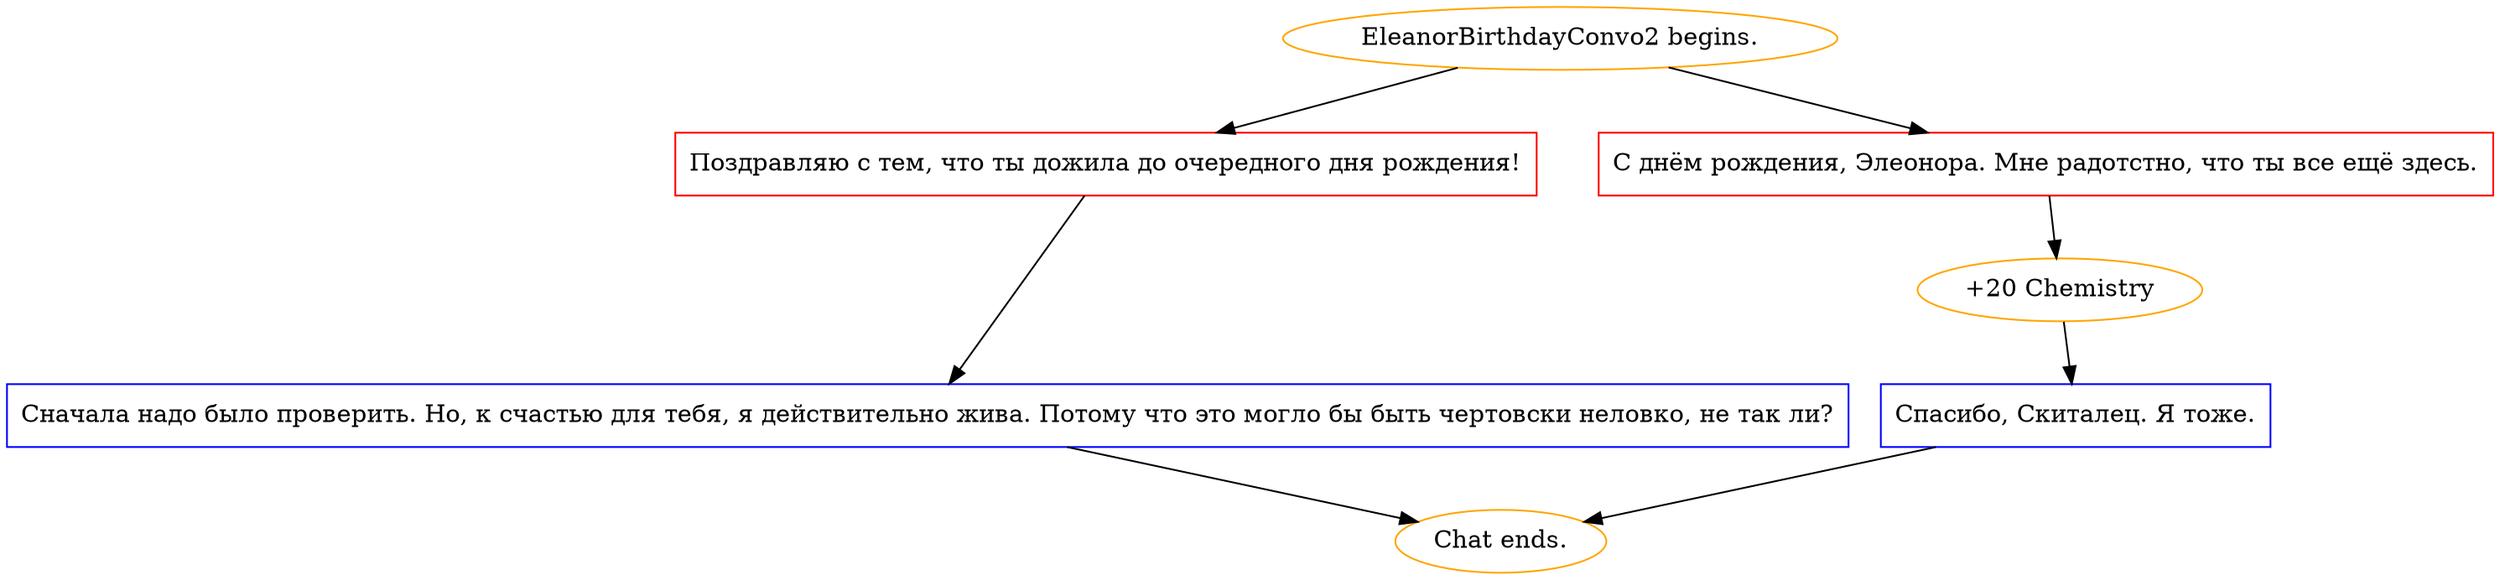 digraph {
	"EleanorBirthdayConvo2 begins." [color=orange];
		"EleanorBirthdayConvo2 begins." -> j1440985183;
		"EleanorBirthdayConvo2 begins." -> j317424710;
	j1440985183 [label="Поздравляю с тем, что ты дожила до очередного дня рождения!",shape=box,color=red];
		j1440985183 -> j1804494918;
	j317424710 [label="С днём рождения, Элеонора. Мне радотстно, что ты все ещё здесь.",shape=box,color=red];
		j317424710 -> j524294447;
	j1804494918 [label="Сначала надо было проверить. Но, к счастью для тебя, я действительно жива. Потому что это могло бы быть чертовски неловко, не так ли?",shape=box,color=blue];
		j1804494918 -> "Chat ends.";
	j524294447 [label="+20 Chemistry",color=orange];
		j524294447 -> j3299810673;
	"Chat ends." [color=orange];
	j3299810673 [label="Спасибо, Скиталец. Я тоже.",shape=box,color=blue];
		j3299810673 -> "Chat ends.";
}